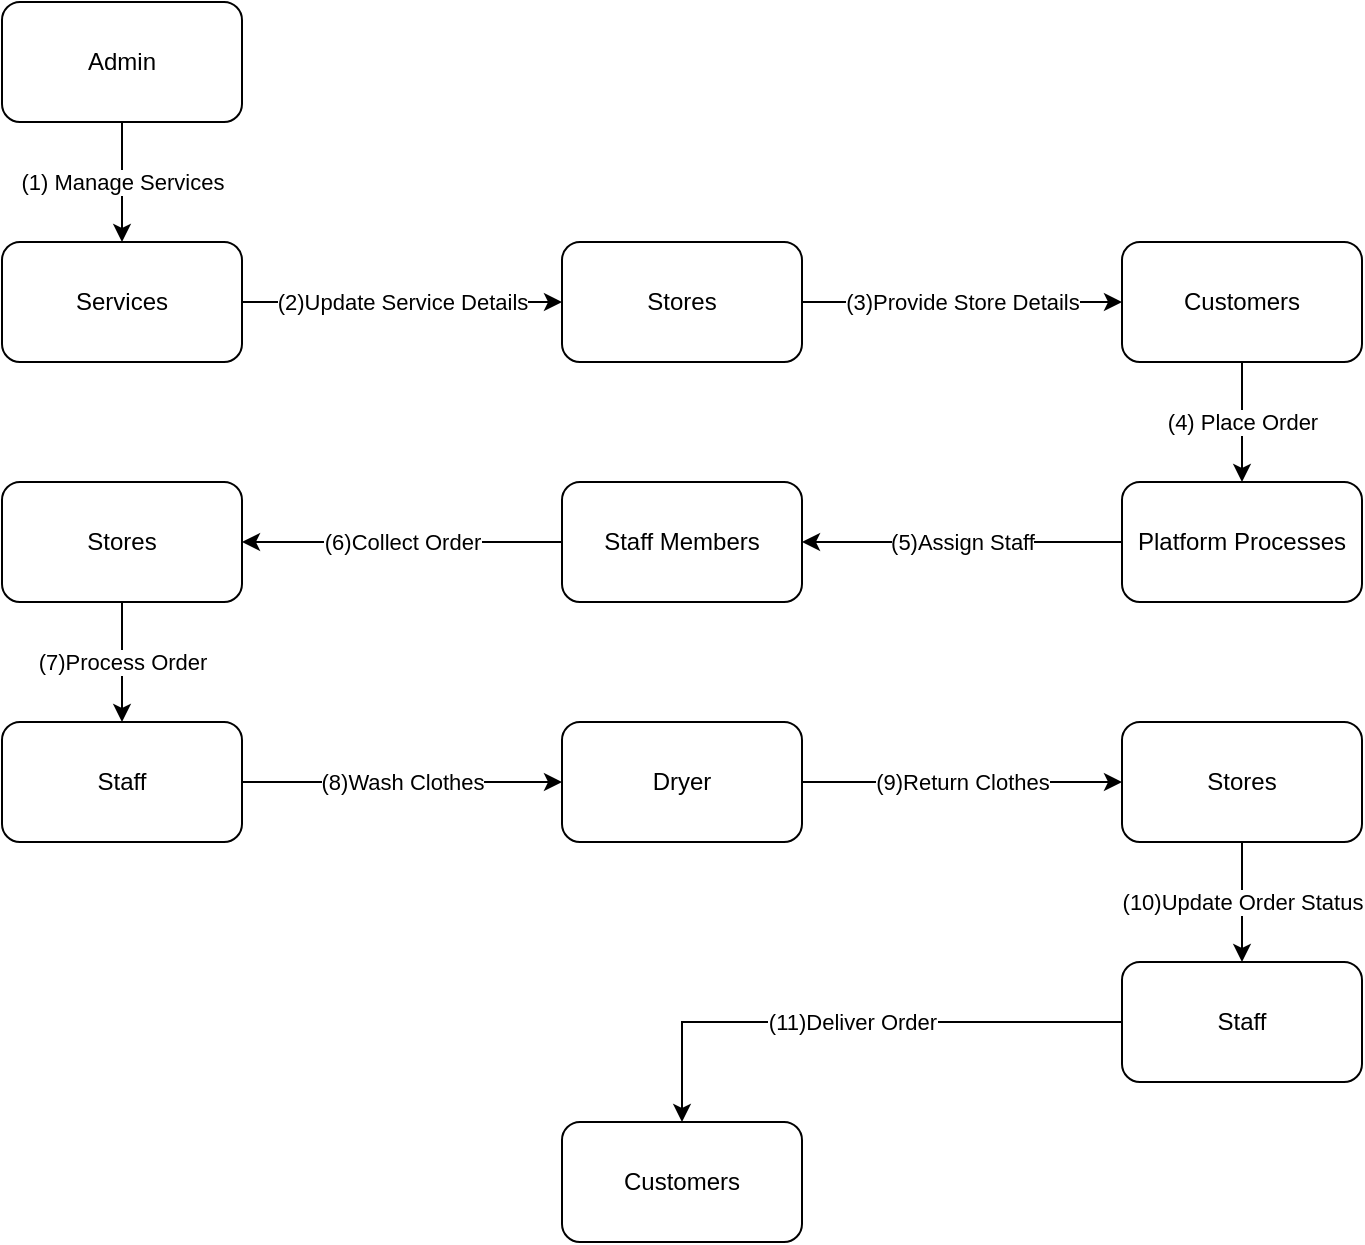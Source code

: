 <mxfile version="21.7.2" type="github">
  <diagram name="Page-1" id="czsOL5dWnO-yciWuYdLp">
    <mxGraphModel dx="1306" dy="747" grid="1" gridSize="10" guides="1" tooltips="1" connect="1" arrows="1" fold="1" page="1" pageScale="1" pageWidth="850" pageHeight="1100" math="0" shadow="0">
      <root>
        <mxCell id="0" />
        <mxCell id="1" parent="0" />
        <mxCell id="twrA5EIKvNV0HJjJfXJA-22" value="(1) Manage Services" style="edgeStyle=orthogonalEdgeStyle;rounded=0;orthogonalLoop=1;jettySize=auto;html=1;" edge="1" parent="1" source="twrA5EIKvNV0HJjJfXJA-1" target="twrA5EIKvNV0HJjJfXJA-2">
          <mxGeometry relative="1" as="geometry" />
        </mxCell>
        <mxCell id="twrA5EIKvNV0HJjJfXJA-1" value="Admin" style="rounded=1;whiteSpace=wrap;html=1;" vertex="1" parent="1">
          <mxGeometry x="40" y="20" width="120" height="60" as="geometry" />
        </mxCell>
        <mxCell id="twrA5EIKvNV0HJjJfXJA-11" value="(2)Update Service Details" style="edgeStyle=orthogonalEdgeStyle;rounded=0;orthogonalLoop=1;jettySize=auto;html=1;" edge="1" parent="1" source="twrA5EIKvNV0HJjJfXJA-2" target="twrA5EIKvNV0HJjJfXJA-3">
          <mxGeometry relative="1" as="geometry" />
        </mxCell>
        <mxCell id="twrA5EIKvNV0HJjJfXJA-2" value="Services" style="rounded=1;whiteSpace=wrap;html=1;" vertex="1" parent="1">
          <mxGeometry x="40" y="140" width="120" height="60" as="geometry" />
        </mxCell>
        <mxCell id="twrA5EIKvNV0HJjJfXJA-12" value="(3)Provide Store Details" style="edgeStyle=orthogonalEdgeStyle;rounded=0;orthogonalLoop=1;jettySize=auto;html=1;" edge="1" parent="1" source="twrA5EIKvNV0HJjJfXJA-3" target="twrA5EIKvNV0HJjJfXJA-4">
          <mxGeometry relative="1" as="geometry" />
        </mxCell>
        <mxCell id="twrA5EIKvNV0HJjJfXJA-3" value="Stores" style="rounded=1;whiteSpace=wrap;html=1;" vertex="1" parent="1">
          <mxGeometry x="320" y="140" width="120" height="60" as="geometry" />
        </mxCell>
        <mxCell id="twrA5EIKvNV0HJjJfXJA-13" value="(4) Place Order" style="edgeStyle=orthogonalEdgeStyle;rounded=0;orthogonalLoop=1;jettySize=auto;html=1;" edge="1" parent="1" source="twrA5EIKvNV0HJjJfXJA-4" target="twrA5EIKvNV0HJjJfXJA-5">
          <mxGeometry relative="1" as="geometry" />
        </mxCell>
        <mxCell id="twrA5EIKvNV0HJjJfXJA-4" value="Customers" style="rounded=1;whiteSpace=wrap;html=1;" vertex="1" parent="1">
          <mxGeometry x="600" y="140" width="120" height="60" as="geometry" />
        </mxCell>
        <mxCell id="twrA5EIKvNV0HJjJfXJA-14" value="(5)Assign Staff" style="edgeStyle=orthogonalEdgeStyle;rounded=0;orthogonalLoop=1;jettySize=auto;html=1;" edge="1" parent="1" source="twrA5EIKvNV0HJjJfXJA-5" target="twrA5EIKvNV0HJjJfXJA-6">
          <mxGeometry relative="1" as="geometry" />
        </mxCell>
        <mxCell id="twrA5EIKvNV0HJjJfXJA-5" value="Platform Processes" style="rounded=1;whiteSpace=wrap;html=1;" vertex="1" parent="1">
          <mxGeometry x="600" y="260" width="120" height="60" as="geometry" />
        </mxCell>
        <mxCell id="twrA5EIKvNV0HJjJfXJA-15" value="(6)Collect Order" style="edgeStyle=orthogonalEdgeStyle;rounded=0;orthogonalLoop=1;jettySize=auto;html=1;" edge="1" parent="1" source="twrA5EIKvNV0HJjJfXJA-6" target="twrA5EIKvNV0HJjJfXJA-7">
          <mxGeometry relative="1" as="geometry" />
        </mxCell>
        <mxCell id="twrA5EIKvNV0HJjJfXJA-6" value="Staff Members" style="rounded=1;whiteSpace=wrap;html=1;" vertex="1" parent="1">
          <mxGeometry x="320" y="260" width="120" height="60" as="geometry" />
        </mxCell>
        <mxCell id="twrA5EIKvNV0HJjJfXJA-24" value="(7)Process Order" style="edgeStyle=orthogonalEdgeStyle;rounded=0;orthogonalLoop=1;jettySize=auto;html=1;" edge="1" parent="1" source="twrA5EIKvNV0HJjJfXJA-7" target="twrA5EIKvNV0HJjJfXJA-23">
          <mxGeometry relative="1" as="geometry" />
        </mxCell>
        <mxCell id="twrA5EIKvNV0HJjJfXJA-7" value="Stores" style="rounded=1;whiteSpace=wrap;html=1;" vertex="1" parent="1">
          <mxGeometry x="40" y="260" width="120" height="60" as="geometry" />
        </mxCell>
        <mxCell id="twrA5EIKvNV0HJjJfXJA-27" value="(11)Deliver Order" style="edgeStyle=orthogonalEdgeStyle;rounded=0;orthogonalLoop=1;jettySize=auto;html=1;" edge="1" parent="1" source="twrA5EIKvNV0HJjJfXJA-8" target="twrA5EIKvNV0HJjJfXJA-9">
          <mxGeometry relative="1" as="geometry" />
        </mxCell>
        <mxCell id="twrA5EIKvNV0HJjJfXJA-8" value="Staff" style="rounded=1;whiteSpace=wrap;html=1;" vertex="1" parent="1">
          <mxGeometry x="600" y="500" width="120" height="60" as="geometry" />
        </mxCell>
        <mxCell id="twrA5EIKvNV0HJjJfXJA-9" value="Customers" style="rounded=1;whiteSpace=wrap;html=1;" vertex="1" parent="1">
          <mxGeometry x="320" y="580" width="120" height="60" as="geometry" />
        </mxCell>
        <mxCell id="twrA5EIKvNV0HJjJfXJA-19" value="(9)Return Clothes" style="edgeStyle=orthogonalEdgeStyle;rounded=0;orthogonalLoop=1;jettySize=auto;html=1;" edge="1" parent="1" source="twrA5EIKvNV0HJjJfXJA-16" target="twrA5EIKvNV0HJjJfXJA-18">
          <mxGeometry relative="1" as="geometry" />
        </mxCell>
        <mxCell id="twrA5EIKvNV0HJjJfXJA-16" value="Dryer" style="rounded=1;whiteSpace=wrap;html=1;" vertex="1" parent="1">
          <mxGeometry x="320" y="380" width="120" height="60" as="geometry" />
        </mxCell>
        <mxCell id="twrA5EIKvNV0HJjJfXJA-20" value="(10)Update Order Status" style="edgeStyle=orthogonalEdgeStyle;rounded=0;orthogonalLoop=1;jettySize=auto;html=1;" edge="1" parent="1" source="twrA5EIKvNV0HJjJfXJA-18" target="twrA5EIKvNV0HJjJfXJA-8">
          <mxGeometry relative="1" as="geometry" />
        </mxCell>
        <mxCell id="twrA5EIKvNV0HJjJfXJA-18" value="Stores" style="rounded=1;whiteSpace=wrap;html=1;" vertex="1" parent="1">
          <mxGeometry x="600" y="380" width="120" height="60" as="geometry" />
        </mxCell>
        <mxCell id="twrA5EIKvNV0HJjJfXJA-25" value="(8)Wash Clothes" style="edgeStyle=orthogonalEdgeStyle;rounded=0;orthogonalLoop=1;jettySize=auto;html=1;" edge="1" parent="1" source="twrA5EIKvNV0HJjJfXJA-23" target="twrA5EIKvNV0HJjJfXJA-16">
          <mxGeometry relative="1" as="geometry" />
        </mxCell>
        <mxCell id="twrA5EIKvNV0HJjJfXJA-23" value="Staff" style="rounded=1;whiteSpace=wrap;html=1;" vertex="1" parent="1">
          <mxGeometry x="40" y="380" width="120" height="60" as="geometry" />
        </mxCell>
      </root>
    </mxGraphModel>
  </diagram>
</mxfile>
